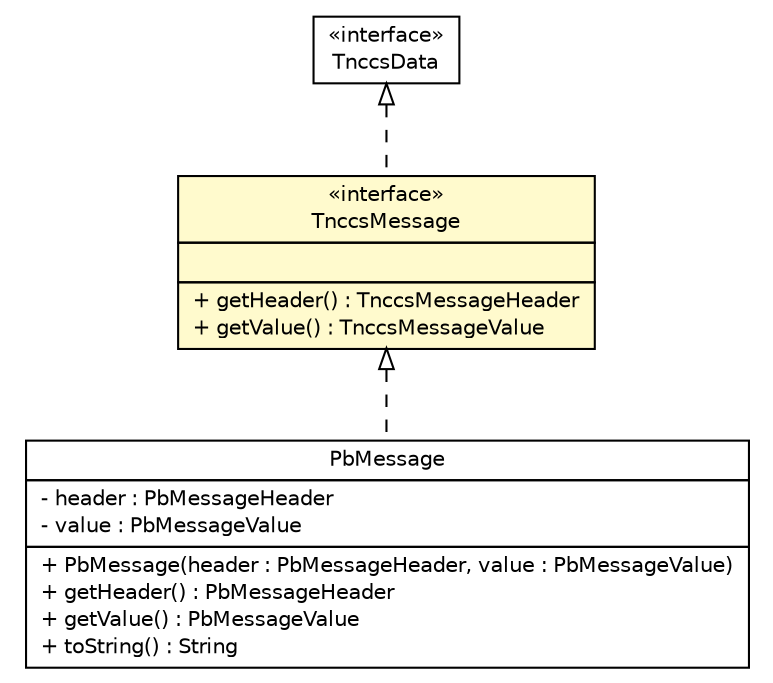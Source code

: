 #!/usr/local/bin/dot
#
# Class diagram 
# Generated by UMLGraph version R5_6 (http://www.umlgraph.org/)
#

digraph G {
	edge [fontname="Helvetica",fontsize=10,labelfontname="Helvetica",labelfontsize=10];
	node [fontname="Helvetica",fontsize=10,shape=plaintext];
	nodesep=0.25;
	ranksep=0.5;
	// de.hsbremen.tc.tnc.message.tnccs.message.TnccsMessage
	c166034 [label=<<table title="de.hsbremen.tc.tnc.message.tnccs.message.TnccsMessage" border="0" cellborder="1" cellspacing="0" cellpadding="2" port="p" bgcolor="lemonChiffon" href="./TnccsMessage.html">
		<tr><td><table border="0" cellspacing="0" cellpadding="1">
<tr><td align="center" balign="center"> &#171;interface&#187; </td></tr>
<tr><td align="center" balign="center"> TnccsMessage </td></tr>
		</table></td></tr>
		<tr><td><table border="0" cellspacing="0" cellpadding="1">
<tr><td align="left" balign="left">  </td></tr>
		</table></td></tr>
		<tr><td><table border="0" cellspacing="0" cellpadding="1">
<tr><td align="left" balign="left"> + getHeader() : TnccsMessageHeader </td></tr>
<tr><td align="left" balign="left"> + getValue() : TnccsMessageValue </td></tr>
		</table></td></tr>
		</table>>, URL="./TnccsMessage.html", fontname="Helvetica", fontcolor="black", fontsize=10.0];
	// de.hsbremen.tc.tnc.message.tnccs.TnccsData
	c166043 [label=<<table title="de.hsbremen.tc.tnc.message.tnccs.TnccsData" border="0" cellborder="1" cellspacing="0" cellpadding="2" port="p" href="../TnccsData.html">
		<tr><td><table border="0" cellspacing="0" cellpadding="1">
<tr><td align="center" balign="center"> &#171;interface&#187; </td></tr>
<tr><td align="center" balign="center"> TnccsData </td></tr>
		</table></td></tr>
		</table>>, URL="../TnccsData.html", fontname="Helvetica", fontcolor="black", fontsize=10.0];
	// org.ietf.nea.pb.message.PbMessage
	c166335 [label=<<table title="org.ietf.nea.pb.message.PbMessage" border="0" cellborder="1" cellspacing="0" cellpadding="2" port="p" href="../../../../../../../org/ietf/nea/pb/message/PbMessage.html">
		<tr><td><table border="0" cellspacing="0" cellpadding="1">
<tr><td align="center" balign="center"> PbMessage </td></tr>
		</table></td></tr>
		<tr><td><table border="0" cellspacing="0" cellpadding="1">
<tr><td align="left" balign="left"> - header : PbMessageHeader </td></tr>
<tr><td align="left" balign="left"> - value : PbMessageValue </td></tr>
		</table></td></tr>
		<tr><td><table border="0" cellspacing="0" cellpadding="1">
<tr><td align="left" balign="left"> + PbMessage(header : PbMessageHeader, value : PbMessageValue) </td></tr>
<tr><td align="left" balign="left"> + getHeader() : PbMessageHeader </td></tr>
<tr><td align="left" balign="left"> + getValue() : PbMessageValue </td></tr>
<tr><td align="left" balign="left"> + toString() : String </td></tr>
		</table></td></tr>
		</table>>, URL="../../../../../../../org/ietf/nea/pb/message/PbMessage.html", fontname="Helvetica", fontcolor="black", fontsize=10.0];
	//de.hsbremen.tc.tnc.message.tnccs.message.TnccsMessage implements de.hsbremen.tc.tnc.message.tnccs.TnccsData
	c166043:p -> c166034:p [dir=back,arrowtail=empty,style=dashed];
	//org.ietf.nea.pb.message.PbMessage implements de.hsbremen.tc.tnc.message.tnccs.message.TnccsMessage
	c166034:p -> c166335:p [dir=back,arrowtail=empty,style=dashed];
}

